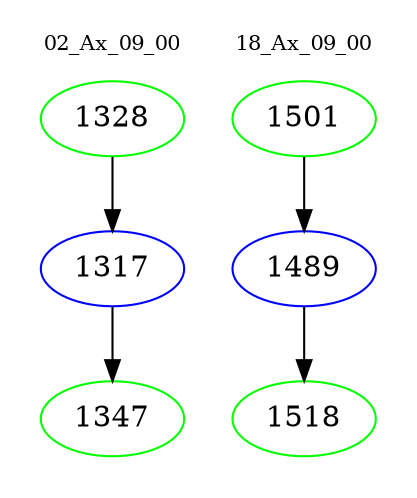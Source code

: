 digraph{
subgraph cluster_0 {
color = white
label = "02_Ax_09_00";
fontsize=10;
T0_1328 [label="1328", color="green"]
T0_1328 -> T0_1317 [color="black"]
T0_1317 [label="1317", color="blue"]
T0_1317 -> T0_1347 [color="black"]
T0_1347 [label="1347", color="green"]
}
subgraph cluster_1 {
color = white
label = "18_Ax_09_00";
fontsize=10;
T1_1501 [label="1501", color="green"]
T1_1501 -> T1_1489 [color="black"]
T1_1489 [label="1489", color="blue"]
T1_1489 -> T1_1518 [color="black"]
T1_1518 [label="1518", color="green"]
}
}
